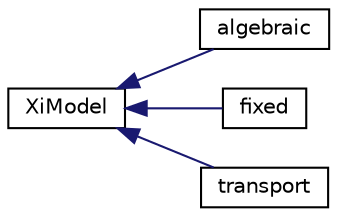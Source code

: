 digraph "Graphical Class Hierarchy"
{
  bgcolor="transparent";
  edge [fontname="Helvetica",fontsize="10",labelfontname="Helvetica",labelfontsize="10"];
  node [fontname="Helvetica",fontsize="10",shape=record];
  rankdir="LR";
  Node1 [label="XiModel",height=0.2,width=0.4,color="black",URL="$a02888.html",tooltip="Base-class for all Xi models used by the b-Xi combustion model. See Technical Report SH/RE/01R for de..."];
  Node1 -> Node2 [dir="back",color="midnightblue",fontsize="10",style="solid",fontname="Helvetica"];
  Node2 [label="algebraic",height=0.2,width=0.4,color="black",URL="$a00036.html",tooltip="Simple algebraic model for Xi based on Gulders correlation with a linear correction function to give ..."];
  Node1 -> Node3 [dir="back",color="midnightblue",fontsize="10",style="solid",fontname="Helvetica"];
  Node3 [label="fixed",height=0.2,width=0.4,color="black",URL="$a00813.html",tooltip="Fixed value model for Xi. See XiModel.H for more details on flame wrinkling modelling. "];
  Node1 -> Node4 [dir="back",color="midnightblue",fontsize="10",style="solid",fontname="Helvetica"];
  Node4 [label="transport",height=0.2,width=0.4,color="black",URL="$a02668.html",tooltip="Simple transport model for Xi based on Gulders correlation with a linear correction function to give ..."];
}
